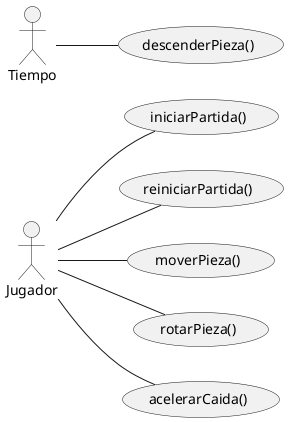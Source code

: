 @startuml

left to right direction

actor Jugador
actor Tiempo

usecase iniciarPartida as "iniciarPartida()"
usecase reiniciarPartida as "reiniciarPartida()"
usecase descenderPieza as "descenderPieza()"
usecase moverPieza as "moverPieza()"
usecase rotarPieza as "rotarPieza()"
usecase acelerarCaida as "acelerarCaida()"

Tiempo -- descenderPieza

Jugador -- iniciarPartida
Jugador -- reiniciarPartida
Jugador -- moverPieza
Jugador -- acelerarCaida
Jugador -- rotarPieza

@enduml
